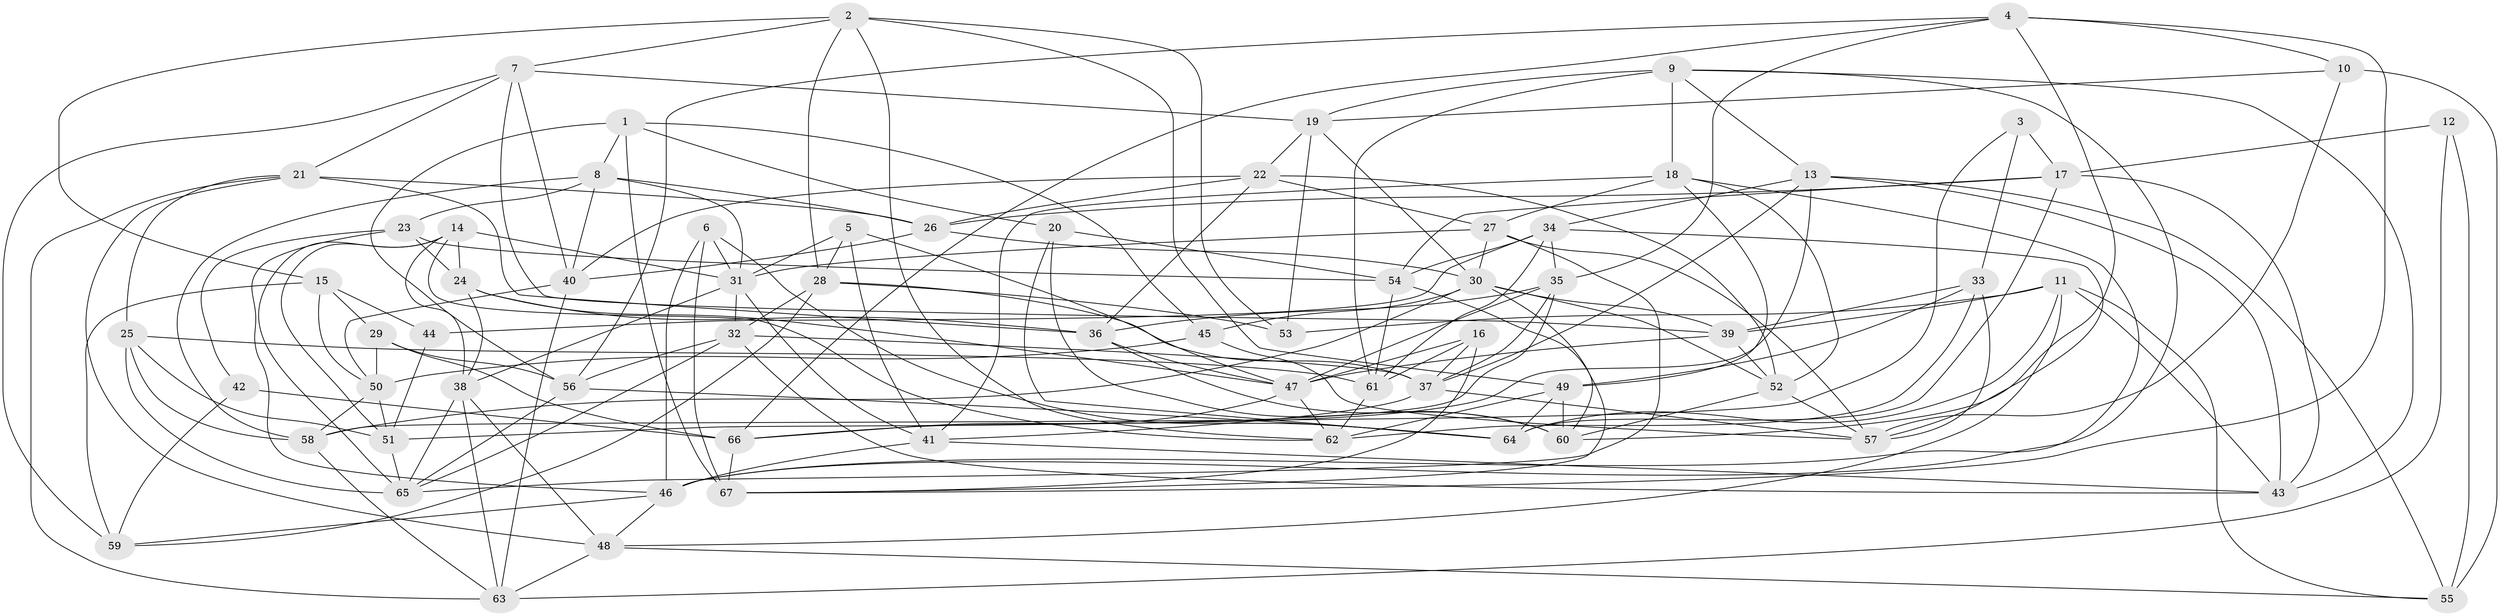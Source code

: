 // original degree distribution, {4: 1.0}
// Generated by graph-tools (version 1.1) at 2025/03/03/09/25 03:03:04]
// undirected, 67 vertices, 188 edges
graph export_dot {
graph [start="1"]
  node [color=gray90,style=filled];
  1;
  2;
  3;
  4;
  5;
  6;
  7;
  8;
  9;
  10;
  11;
  12;
  13;
  14;
  15;
  16;
  17;
  18;
  19;
  20;
  21;
  22;
  23;
  24;
  25;
  26;
  27;
  28;
  29;
  30;
  31;
  32;
  33;
  34;
  35;
  36;
  37;
  38;
  39;
  40;
  41;
  42;
  43;
  44;
  45;
  46;
  47;
  48;
  49;
  50;
  51;
  52;
  53;
  54;
  55;
  56;
  57;
  58;
  59;
  60;
  61;
  62;
  63;
  64;
  65;
  66;
  67;
  1 -- 8 [weight=1.0];
  1 -- 20 [weight=1.0];
  1 -- 45 [weight=1.0];
  1 -- 56 [weight=1.0];
  1 -- 67 [weight=2.0];
  2 -- 7 [weight=1.0];
  2 -- 15 [weight=1.0];
  2 -- 28 [weight=1.0];
  2 -- 49 [weight=1.0];
  2 -- 53 [weight=1.0];
  2 -- 62 [weight=1.0];
  3 -- 17 [weight=1.0];
  3 -- 33 [weight=2.0];
  3 -- 58 [weight=1.0];
  4 -- 10 [weight=1.0];
  4 -- 35 [weight=1.0];
  4 -- 56 [weight=1.0];
  4 -- 60 [weight=1.0];
  4 -- 66 [weight=1.0];
  4 -- 67 [weight=1.0];
  5 -- 28 [weight=1.0];
  5 -- 31 [weight=1.0];
  5 -- 41 [weight=1.0];
  5 -- 47 [weight=1.0];
  6 -- 31 [weight=1.0];
  6 -- 46 [weight=2.0];
  6 -- 64 [weight=1.0];
  6 -- 67 [weight=2.0];
  7 -- 19 [weight=1.0];
  7 -- 21 [weight=1.0];
  7 -- 39 [weight=1.0];
  7 -- 40 [weight=1.0];
  7 -- 59 [weight=1.0];
  8 -- 23 [weight=1.0];
  8 -- 26 [weight=1.0];
  8 -- 31 [weight=1.0];
  8 -- 40 [weight=1.0];
  8 -- 58 [weight=1.0];
  9 -- 13 [weight=1.0];
  9 -- 18 [weight=1.0];
  9 -- 19 [weight=1.0];
  9 -- 43 [weight=1.0];
  9 -- 46 [weight=1.0];
  9 -- 61 [weight=1.0];
  10 -- 19 [weight=1.0];
  10 -- 55 [weight=1.0];
  10 -- 57 [weight=1.0];
  11 -- 39 [weight=1.0];
  11 -- 43 [weight=1.0];
  11 -- 48 [weight=1.0];
  11 -- 53 [weight=1.0];
  11 -- 55 [weight=1.0];
  11 -- 64 [weight=1.0];
  12 -- 17 [weight=1.0];
  12 -- 55 [weight=2.0];
  12 -- 63 [weight=1.0];
  13 -- 34 [weight=1.0];
  13 -- 37 [weight=1.0];
  13 -- 43 [weight=1.0];
  13 -- 55 [weight=1.0];
  13 -- 66 [weight=1.0];
  14 -- 24 [weight=1.0];
  14 -- 31 [weight=1.0];
  14 -- 38 [weight=1.0];
  14 -- 51 [weight=1.0];
  14 -- 62 [weight=1.0];
  14 -- 65 [weight=1.0];
  15 -- 29 [weight=1.0];
  15 -- 44 [weight=2.0];
  15 -- 50 [weight=1.0];
  15 -- 59 [weight=1.0];
  16 -- 37 [weight=1.0];
  16 -- 47 [weight=1.0];
  16 -- 61 [weight=1.0];
  16 -- 67 [weight=1.0];
  17 -- 26 [weight=1.0];
  17 -- 43 [weight=1.0];
  17 -- 54 [weight=1.0];
  17 -- 64 [weight=1.0];
  18 -- 27 [weight=1.0];
  18 -- 41 [weight=1.0];
  18 -- 46 [weight=1.0];
  18 -- 49 [weight=1.0];
  18 -- 52 [weight=1.0];
  19 -- 22 [weight=1.0];
  19 -- 30 [weight=1.0];
  19 -- 53 [weight=1.0];
  20 -- 54 [weight=1.0];
  20 -- 60 [weight=1.0];
  20 -- 64 [weight=1.0];
  21 -- 25 [weight=1.0];
  21 -- 26 [weight=1.0];
  21 -- 36 [weight=1.0];
  21 -- 48 [weight=1.0];
  21 -- 63 [weight=1.0];
  22 -- 26 [weight=1.0];
  22 -- 27 [weight=1.0];
  22 -- 36 [weight=1.0];
  22 -- 40 [weight=1.0];
  22 -- 52 [weight=1.0];
  23 -- 24 [weight=2.0];
  23 -- 42 [weight=1.0];
  23 -- 46 [weight=1.0];
  23 -- 54 [weight=1.0];
  24 -- 36 [weight=1.0];
  24 -- 38 [weight=1.0];
  24 -- 47 [weight=1.0];
  25 -- 51 [weight=1.0];
  25 -- 58 [weight=1.0];
  25 -- 61 [weight=1.0];
  25 -- 65 [weight=2.0];
  26 -- 30 [weight=1.0];
  26 -- 40 [weight=1.0];
  27 -- 30 [weight=1.0];
  27 -- 31 [weight=1.0];
  27 -- 57 [weight=1.0];
  27 -- 65 [weight=1.0];
  28 -- 32 [weight=1.0];
  28 -- 37 [weight=1.0];
  28 -- 53 [weight=1.0];
  28 -- 59 [weight=1.0];
  29 -- 50 [weight=1.0];
  29 -- 56 [weight=1.0];
  29 -- 66 [weight=1.0];
  30 -- 39 [weight=1.0];
  30 -- 45 [weight=1.0];
  30 -- 52 [weight=1.0];
  30 -- 58 [weight=1.0];
  30 -- 60 [weight=1.0];
  31 -- 32 [weight=1.0];
  31 -- 38 [weight=1.0];
  31 -- 41 [weight=1.0];
  32 -- 37 [weight=1.0];
  32 -- 43 [weight=1.0];
  32 -- 56 [weight=1.0];
  32 -- 65 [weight=1.0];
  33 -- 39 [weight=1.0];
  33 -- 49 [weight=1.0];
  33 -- 57 [weight=1.0];
  33 -- 62 [weight=1.0];
  34 -- 35 [weight=1.0];
  34 -- 44 [weight=1.0];
  34 -- 54 [weight=1.0];
  34 -- 57 [weight=1.0];
  34 -- 61 [weight=1.0];
  35 -- 36 [weight=1.0];
  35 -- 37 [weight=1.0];
  35 -- 47 [weight=1.0];
  35 -- 51 [weight=1.0];
  36 -- 47 [weight=1.0];
  36 -- 60 [weight=1.0];
  37 -- 41 [weight=1.0];
  37 -- 57 [weight=2.0];
  38 -- 48 [weight=1.0];
  38 -- 63 [weight=1.0];
  38 -- 65 [weight=1.0];
  39 -- 47 [weight=1.0];
  39 -- 52 [weight=1.0];
  40 -- 50 [weight=1.0];
  40 -- 63 [weight=1.0];
  41 -- 43 [weight=1.0];
  41 -- 46 [weight=1.0];
  42 -- 59 [weight=2.0];
  42 -- 66 [weight=1.0];
  44 -- 51 [weight=1.0];
  45 -- 50 [weight=1.0];
  45 -- 57 [weight=1.0];
  46 -- 48 [weight=1.0];
  46 -- 59 [weight=1.0];
  47 -- 62 [weight=1.0];
  47 -- 66 [weight=1.0];
  48 -- 55 [weight=1.0];
  48 -- 63 [weight=1.0];
  49 -- 60 [weight=1.0];
  49 -- 62 [weight=1.0];
  49 -- 64 [weight=1.0];
  50 -- 51 [weight=1.0];
  50 -- 58 [weight=1.0];
  51 -- 65 [weight=1.0];
  52 -- 57 [weight=1.0];
  52 -- 60 [weight=1.0];
  54 -- 61 [weight=1.0];
  54 -- 67 [weight=1.0];
  56 -- 64 [weight=1.0];
  56 -- 65 [weight=1.0];
  58 -- 63 [weight=1.0];
  61 -- 62 [weight=1.0];
  66 -- 67 [weight=1.0];
}
